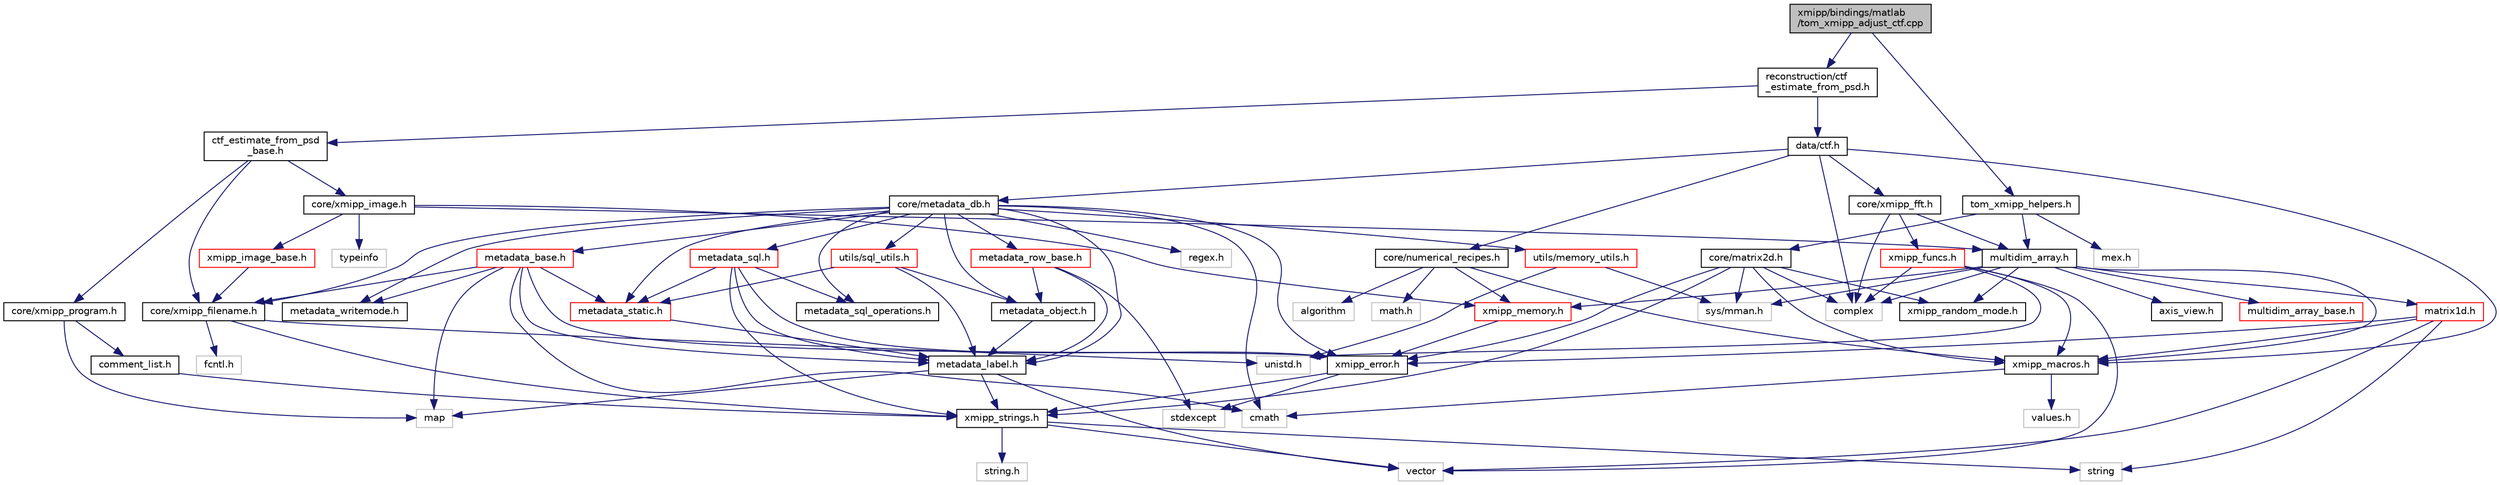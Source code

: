digraph "xmipp/bindings/matlab/tom_xmipp_adjust_ctf.cpp"
{
  edge [fontname="Helvetica",fontsize="10",labelfontname="Helvetica",labelfontsize="10"];
  node [fontname="Helvetica",fontsize="10",shape=record];
  Node0 [label="xmipp/bindings/matlab\l/tom_xmipp_adjust_ctf.cpp",height=0.2,width=0.4,color="black", fillcolor="grey75", style="filled", fontcolor="black"];
  Node0 -> Node1 [color="midnightblue",fontsize="10",style="solid",fontname="Helvetica"];
  Node1 [label="reconstruction/ctf\l_estimate_from_psd.h",height=0.2,width=0.4,color="black", fillcolor="white", style="filled",URL="$ctf__estimate__from__psd_8h.html"];
  Node1 -> Node2 [color="midnightblue",fontsize="10",style="solid",fontname="Helvetica"];
  Node2 [label="ctf_estimate_from_psd\l_base.h",height=0.2,width=0.4,color="black", fillcolor="white", style="filled",URL="$ctf__estimate__from__psd__base_8h.html"];
  Node2 -> Node3 [color="midnightblue",fontsize="10",style="solid",fontname="Helvetica"];
  Node3 [label="core/xmipp_program.h",height=0.2,width=0.4,color="black", fillcolor="white", style="filled",URL="$xmipp__program_8h.html"];
  Node3 -> Node4 [color="midnightblue",fontsize="10",style="solid",fontname="Helvetica"];
  Node4 [label="map",height=0.2,width=0.4,color="grey75", fillcolor="white", style="filled"];
  Node3 -> Node5 [color="midnightblue",fontsize="10",style="solid",fontname="Helvetica"];
  Node5 [label="comment_list.h",height=0.2,width=0.4,color="black", fillcolor="white", style="filled",URL="$comment__list_8h.html"];
  Node5 -> Node6 [color="midnightblue",fontsize="10",style="solid",fontname="Helvetica"];
  Node6 [label="xmipp_strings.h",height=0.2,width=0.4,color="black", fillcolor="white", style="filled",URL="$xmipp__strings_8h.html"];
  Node6 -> Node7 [color="midnightblue",fontsize="10",style="solid",fontname="Helvetica"];
  Node7 [label="vector",height=0.2,width=0.4,color="grey75", fillcolor="white", style="filled"];
  Node6 -> Node8 [color="midnightblue",fontsize="10",style="solid",fontname="Helvetica"];
  Node8 [label="string",height=0.2,width=0.4,color="grey75", fillcolor="white", style="filled"];
  Node6 -> Node9 [color="midnightblue",fontsize="10",style="solid",fontname="Helvetica"];
  Node9 [label="string.h",height=0.2,width=0.4,color="grey75", fillcolor="white", style="filled"];
  Node2 -> Node10 [color="midnightblue",fontsize="10",style="solid",fontname="Helvetica"];
  Node10 [label="core/xmipp_filename.h",height=0.2,width=0.4,color="black", fillcolor="white", style="filled",URL="$xmipp__filename_8h.html"];
  Node10 -> Node11 [color="midnightblue",fontsize="10",style="solid",fontname="Helvetica"];
  Node11 [label="unistd.h",height=0.2,width=0.4,color="grey75", fillcolor="white", style="filled"];
  Node10 -> Node6 [color="midnightblue",fontsize="10",style="solid",fontname="Helvetica"];
  Node10 -> Node12 [color="midnightblue",fontsize="10",style="solid",fontname="Helvetica"];
  Node12 [label="fcntl.h",height=0.2,width=0.4,color="grey75", fillcolor="white", style="filled"];
  Node2 -> Node13 [color="midnightblue",fontsize="10",style="solid",fontname="Helvetica"];
  Node13 [label="core/xmipp_image.h",height=0.2,width=0.4,color="black", fillcolor="white", style="filled",URL="$xmipp__image_8h.html"];
  Node13 -> Node14 [color="midnightblue",fontsize="10",style="solid",fontname="Helvetica"];
  Node14 [label="typeinfo",height=0.2,width=0.4,color="grey75", fillcolor="white", style="filled"];
  Node13 -> Node15 [color="midnightblue",fontsize="10",style="solid",fontname="Helvetica"];
  Node15 [label="multidim_array.h",height=0.2,width=0.4,color="black", fillcolor="white", style="filled",URL="$multidim__array_8h.html"];
  Node15 -> Node16 [color="midnightblue",fontsize="10",style="solid",fontname="Helvetica"];
  Node16 [label="xmipp_macros.h",height=0.2,width=0.4,color="black", fillcolor="white", style="filled",URL="$xmipp__macros_8h.html"];
  Node16 -> Node17 [color="midnightblue",fontsize="10",style="solid",fontname="Helvetica"];
  Node17 [label="values.h",height=0.2,width=0.4,color="grey75", fillcolor="white", style="filled"];
  Node16 -> Node18 [color="midnightblue",fontsize="10",style="solid",fontname="Helvetica"];
  Node18 [label="cmath",height=0.2,width=0.4,color="grey75", fillcolor="white", style="filled"];
  Node15 -> Node19 [color="midnightblue",fontsize="10",style="solid",fontname="Helvetica"];
  Node19 [label="sys/mman.h",height=0.2,width=0.4,color="grey75", fillcolor="white", style="filled"];
  Node15 -> Node20 [color="midnightblue",fontsize="10",style="solid",fontname="Helvetica"];
  Node20 [label="complex",height=0.2,width=0.4,color="grey75", fillcolor="white", style="filled"];
  Node15 -> Node21 [color="midnightblue",fontsize="10",style="solid",fontname="Helvetica"];
  Node21 [label="matrix1d.h",height=0.2,width=0.4,color="red", fillcolor="white", style="filled",URL="$matrix1d_8h.html"];
  Node21 -> Node8 [color="midnightblue",fontsize="10",style="solid",fontname="Helvetica"];
  Node21 -> Node7 [color="midnightblue",fontsize="10",style="solid",fontname="Helvetica"];
  Node21 -> Node23 [color="midnightblue",fontsize="10",style="solid",fontname="Helvetica"];
  Node23 [label="xmipp_error.h",height=0.2,width=0.4,color="black", fillcolor="white", style="filled",URL="$xmipp__error_8h.html"];
  Node23 -> Node24 [color="midnightblue",fontsize="10",style="solid",fontname="Helvetica"];
  Node24 [label="stdexcept",height=0.2,width=0.4,color="grey75", fillcolor="white", style="filled"];
  Node23 -> Node6 [color="midnightblue",fontsize="10",style="solid",fontname="Helvetica"];
  Node21 -> Node16 [color="midnightblue",fontsize="10",style="solid",fontname="Helvetica"];
  Node15 -> Node25 [color="midnightblue",fontsize="10",style="solid",fontname="Helvetica"];
  Node25 [label="xmipp_random_mode.h",height=0.2,width=0.4,color="black", fillcolor="white", style="filled",URL="$xmipp__random__mode_8h.html"];
  Node15 -> Node26 [color="midnightblue",fontsize="10",style="solid",fontname="Helvetica"];
  Node26 [label="multidim_array_base.h",height=0.2,width=0.4,color="red", fillcolor="white", style="filled",URL="$multidim__array__base_8h.html"];
  Node15 -> Node30 [color="midnightblue",fontsize="10",style="solid",fontname="Helvetica"];
  Node30 [label="xmipp_memory.h",height=0.2,width=0.4,color="red", fillcolor="white", style="filled",URL="$xmipp__memory_8h.html"];
  Node30 -> Node23 [color="midnightblue",fontsize="10",style="solid",fontname="Helvetica"];
  Node15 -> Node32 [color="midnightblue",fontsize="10",style="solid",fontname="Helvetica"];
  Node32 [label="axis_view.h",height=0.2,width=0.4,color="black", fillcolor="white", style="filled",URL="$axis__view_8h.html"];
  Node13 -> Node33 [color="midnightblue",fontsize="10",style="solid",fontname="Helvetica"];
  Node33 [label="xmipp_image_base.h",height=0.2,width=0.4,color="red", fillcolor="white", style="filled",URL="$xmipp__image__base_8h.html"];
  Node33 -> Node10 [color="midnightblue",fontsize="10",style="solid",fontname="Helvetica"];
  Node13 -> Node30 [color="midnightblue",fontsize="10",style="solid",fontname="Helvetica"];
  Node1 -> Node59 [color="midnightblue",fontsize="10",style="solid",fontname="Helvetica"];
  Node59 [label="data/ctf.h",height=0.2,width=0.4,color="black", fillcolor="white", style="filled",URL="$ctf_8h.html"];
  Node59 -> Node20 [color="midnightblue",fontsize="10",style="solid",fontname="Helvetica"];
  Node59 -> Node60 [color="midnightblue",fontsize="10",style="solid",fontname="Helvetica"];
  Node60 [label="core/metadata_db.h",height=0.2,width=0.4,color="black", fillcolor="white", style="filled",URL="$metadata__db_8h.html"];
  Node60 -> Node61 [color="midnightblue",fontsize="10",style="solid",fontname="Helvetica"];
  Node61 [label="regex.h",height=0.2,width=0.4,color="grey75", fillcolor="white", style="filled"];
  Node60 -> Node18 [color="midnightblue",fontsize="10",style="solid",fontname="Helvetica"];
  Node60 -> Node62 [color="midnightblue",fontsize="10",style="solid",fontname="Helvetica"];
  Node62 [label="utils/memory_utils.h",height=0.2,width=0.4,color="red", fillcolor="white", style="filled",URL="$memory__utils_8h.html"];
  Node62 -> Node19 [color="midnightblue",fontsize="10",style="solid",fontname="Helvetica"];
  Node62 -> Node11 [color="midnightblue",fontsize="10",style="solid",fontname="Helvetica"];
  Node60 -> Node65 [color="midnightblue",fontsize="10",style="solid",fontname="Helvetica"];
  Node65 [label="metadata_base.h",height=0.2,width=0.4,color="red", fillcolor="white", style="filled",URL="$metadata__base_8h.html"];
  Node65 -> Node4 [color="midnightblue",fontsize="10",style="solid",fontname="Helvetica"];
  Node65 -> Node18 [color="midnightblue",fontsize="10",style="solid",fontname="Helvetica"];
  Node65 -> Node23 [color="midnightblue",fontsize="10",style="solid",fontname="Helvetica"];
  Node65 -> Node10 [color="midnightblue",fontsize="10",style="solid",fontname="Helvetica"];
  Node65 -> Node39 [color="midnightblue",fontsize="10",style="solid",fontname="Helvetica"];
  Node39 [label="metadata_label.h",height=0.2,width=0.4,color="black", fillcolor="white", style="filled",URL="$metadata__label_8h.html"];
  Node39 -> Node4 [color="midnightblue",fontsize="10",style="solid",fontname="Helvetica"];
  Node39 -> Node6 [color="midnightblue",fontsize="10",style="solid",fontname="Helvetica"];
  Node39 -> Node7 [color="midnightblue",fontsize="10",style="solid",fontname="Helvetica"];
  Node65 -> Node66 [color="midnightblue",fontsize="10",style="solid",fontname="Helvetica"];
  Node66 [label="metadata_writemode.h",height=0.2,width=0.4,color="black", fillcolor="white", style="filled",URL="$metadata__writemode_8h.html"];
  Node65 -> Node68 [color="midnightblue",fontsize="10",style="solid",fontname="Helvetica"];
  Node68 [label="metadata_static.h",height=0.2,width=0.4,color="red", fillcolor="white", style="filled",URL="$metadata__static_8h.html"];
  Node68 -> Node39 [color="midnightblue",fontsize="10",style="solid",fontname="Helvetica"];
  Node60 -> Node39 [color="midnightblue",fontsize="10",style="solid",fontname="Helvetica"];
  Node60 -> Node40 [color="midnightblue",fontsize="10",style="solid",fontname="Helvetica"];
  Node40 [label="metadata_object.h",height=0.2,width=0.4,color="black", fillcolor="white", style="filled",URL="$metadata__object_8h.html"];
  Node40 -> Node39 [color="midnightblue",fontsize="10",style="solid",fontname="Helvetica"];
  Node60 -> Node38 [color="midnightblue",fontsize="10",style="solid",fontname="Helvetica"];
  Node38 [label="metadata_row_base.h",height=0.2,width=0.4,color="red", fillcolor="white", style="filled",URL="$metadata__row__base_8h.html"];
  Node38 -> Node39 [color="midnightblue",fontsize="10",style="solid",fontname="Helvetica"];
  Node38 -> Node40 [color="midnightblue",fontsize="10",style="solid",fontname="Helvetica"];
  Node38 -> Node24 [color="midnightblue",fontsize="10",style="solid",fontname="Helvetica"];
  Node60 -> Node68 [color="midnightblue",fontsize="10",style="solid",fontname="Helvetica"];
  Node60 -> Node72 [color="midnightblue",fontsize="10",style="solid",fontname="Helvetica"];
  Node72 [label="metadata_sql.h",height=0.2,width=0.4,color="red", fillcolor="white", style="filled",URL="$metadata__sql_8h.html"];
  Node72 -> Node6 [color="midnightblue",fontsize="10",style="solid",fontname="Helvetica"];
  Node72 -> Node39 [color="midnightblue",fontsize="10",style="solid",fontname="Helvetica"];
  Node72 -> Node23 [color="midnightblue",fontsize="10",style="solid",fontname="Helvetica"];
  Node72 -> Node73 [color="midnightblue",fontsize="10",style="solid",fontname="Helvetica"];
  Node73 [label="metadata_sql_operations.h",height=0.2,width=0.4,color="black", fillcolor="white", style="filled",URL="$metadata__sql__operations_8h.html"];
  Node72 -> Node68 [color="midnightblue",fontsize="10",style="solid",fontname="Helvetica"];
  Node60 -> Node73 [color="midnightblue",fontsize="10",style="solid",fontname="Helvetica"];
  Node60 -> Node74 [color="midnightblue",fontsize="10",style="solid",fontname="Helvetica"];
  Node74 [label="utils/sql_utils.h",height=0.2,width=0.4,color="red", fillcolor="white", style="filled",URL="$sql__utils_8h.html"];
  Node74 -> Node39 [color="midnightblue",fontsize="10",style="solid",fontname="Helvetica"];
  Node74 -> Node40 [color="midnightblue",fontsize="10",style="solid",fontname="Helvetica"];
  Node74 -> Node68 [color="midnightblue",fontsize="10",style="solid",fontname="Helvetica"];
  Node60 -> Node23 [color="midnightblue",fontsize="10",style="solid",fontname="Helvetica"];
  Node60 -> Node10 [color="midnightblue",fontsize="10",style="solid",fontname="Helvetica"];
  Node60 -> Node66 [color="midnightblue",fontsize="10",style="solid",fontname="Helvetica"];
  Node59 -> Node76 [color="midnightblue",fontsize="10",style="solid",fontname="Helvetica"];
  Node76 [label="core/numerical_recipes.h",height=0.2,width=0.4,color="black", fillcolor="white", style="filled",URL="$numerical__recipes_8h.html"];
  Node76 -> Node77 [color="midnightblue",fontsize="10",style="solid",fontname="Helvetica"];
  Node77 [label="math.h",height=0.2,width=0.4,color="grey75", fillcolor="white", style="filled"];
  Node76 -> Node30 [color="midnightblue",fontsize="10",style="solid",fontname="Helvetica"];
  Node76 -> Node16 [color="midnightblue",fontsize="10",style="solid",fontname="Helvetica"];
  Node76 -> Node78 [color="midnightblue",fontsize="10",style="solid",fontname="Helvetica"];
  Node78 [label="algorithm",height=0.2,width=0.4,color="grey75", fillcolor="white", style="filled"];
  Node59 -> Node79 [color="midnightblue",fontsize="10",style="solid",fontname="Helvetica"];
  Node79 [label="core/xmipp_fft.h",height=0.2,width=0.4,color="black", fillcolor="white", style="filled",URL="$xmipp__fft_8h.html"];
  Node79 -> Node20 [color="midnightblue",fontsize="10",style="solid",fontname="Helvetica"];
  Node79 -> Node15 [color="midnightblue",fontsize="10",style="solid",fontname="Helvetica"];
  Node79 -> Node80 [color="midnightblue",fontsize="10",style="solid",fontname="Helvetica"];
  Node80 [label="xmipp_funcs.h",height=0.2,width=0.4,color="red", fillcolor="white", style="filled",URL="$xmipp__funcs_8h.html"];
  Node80 -> Node20 [color="midnightblue",fontsize="10",style="solid",fontname="Helvetica"];
  Node80 -> Node16 [color="midnightblue",fontsize="10",style="solid",fontname="Helvetica"];
  Node80 -> Node7 [color="midnightblue",fontsize="10",style="solid",fontname="Helvetica"];
  Node80 -> Node11 [color="midnightblue",fontsize="10",style="solid",fontname="Helvetica"];
  Node59 -> Node16 [color="midnightblue",fontsize="10",style="solid",fontname="Helvetica"];
  Node0 -> Node82 [color="midnightblue",fontsize="10",style="solid",fontname="Helvetica"];
  Node82 [label="tom_xmipp_helpers.h",height=0.2,width=0.4,color="black", fillcolor="white", style="filled",URL="$tom__xmipp__helpers_8h.html"];
  Node82 -> Node83 [color="midnightblue",fontsize="10",style="solid",fontname="Helvetica"];
  Node83 [label="mex.h",height=0.2,width=0.4,color="grey75", fillcolor="white", style="filled"];
  Node82 -> Node84 [color="midnightblue",fontsize="10",style="solid",fontname="Helvetica"];
  Node84 [label="core/matrix2d.h",height=0.2,width=0.4,color="black", fillcolor="white", style="filled",URL="$matrix2d_8h.html"];
  Node84 -> Node20 [color="midnightblue",fontsize="10",style="solid",fontname="Helvetica"];
  Node84 -> Node25 [color="midnightblue",fontsize="10",style="solid",fontname="Helvetica"];
  Node84 -> Node16 [color="midnightblue",fontsize="10",style="solid",fontname="Helvetica"];
  Node84 -> Node23 [color="midnightblue",fontsize="10",style="solid",fontname="Helvetica"];
  Node84 -> Node6 [color="midnightblue",fontsize="10",style="solid",fontname="Helvetica"];
  Node84 -> Node19 [color="midnightblue",fontsize="10",style="solid",fontname="Helvetica"];
  Node82 -> Node15 [color="midnightblue",fontsize="10",style="solid",fontname="Helvetica"];
}
